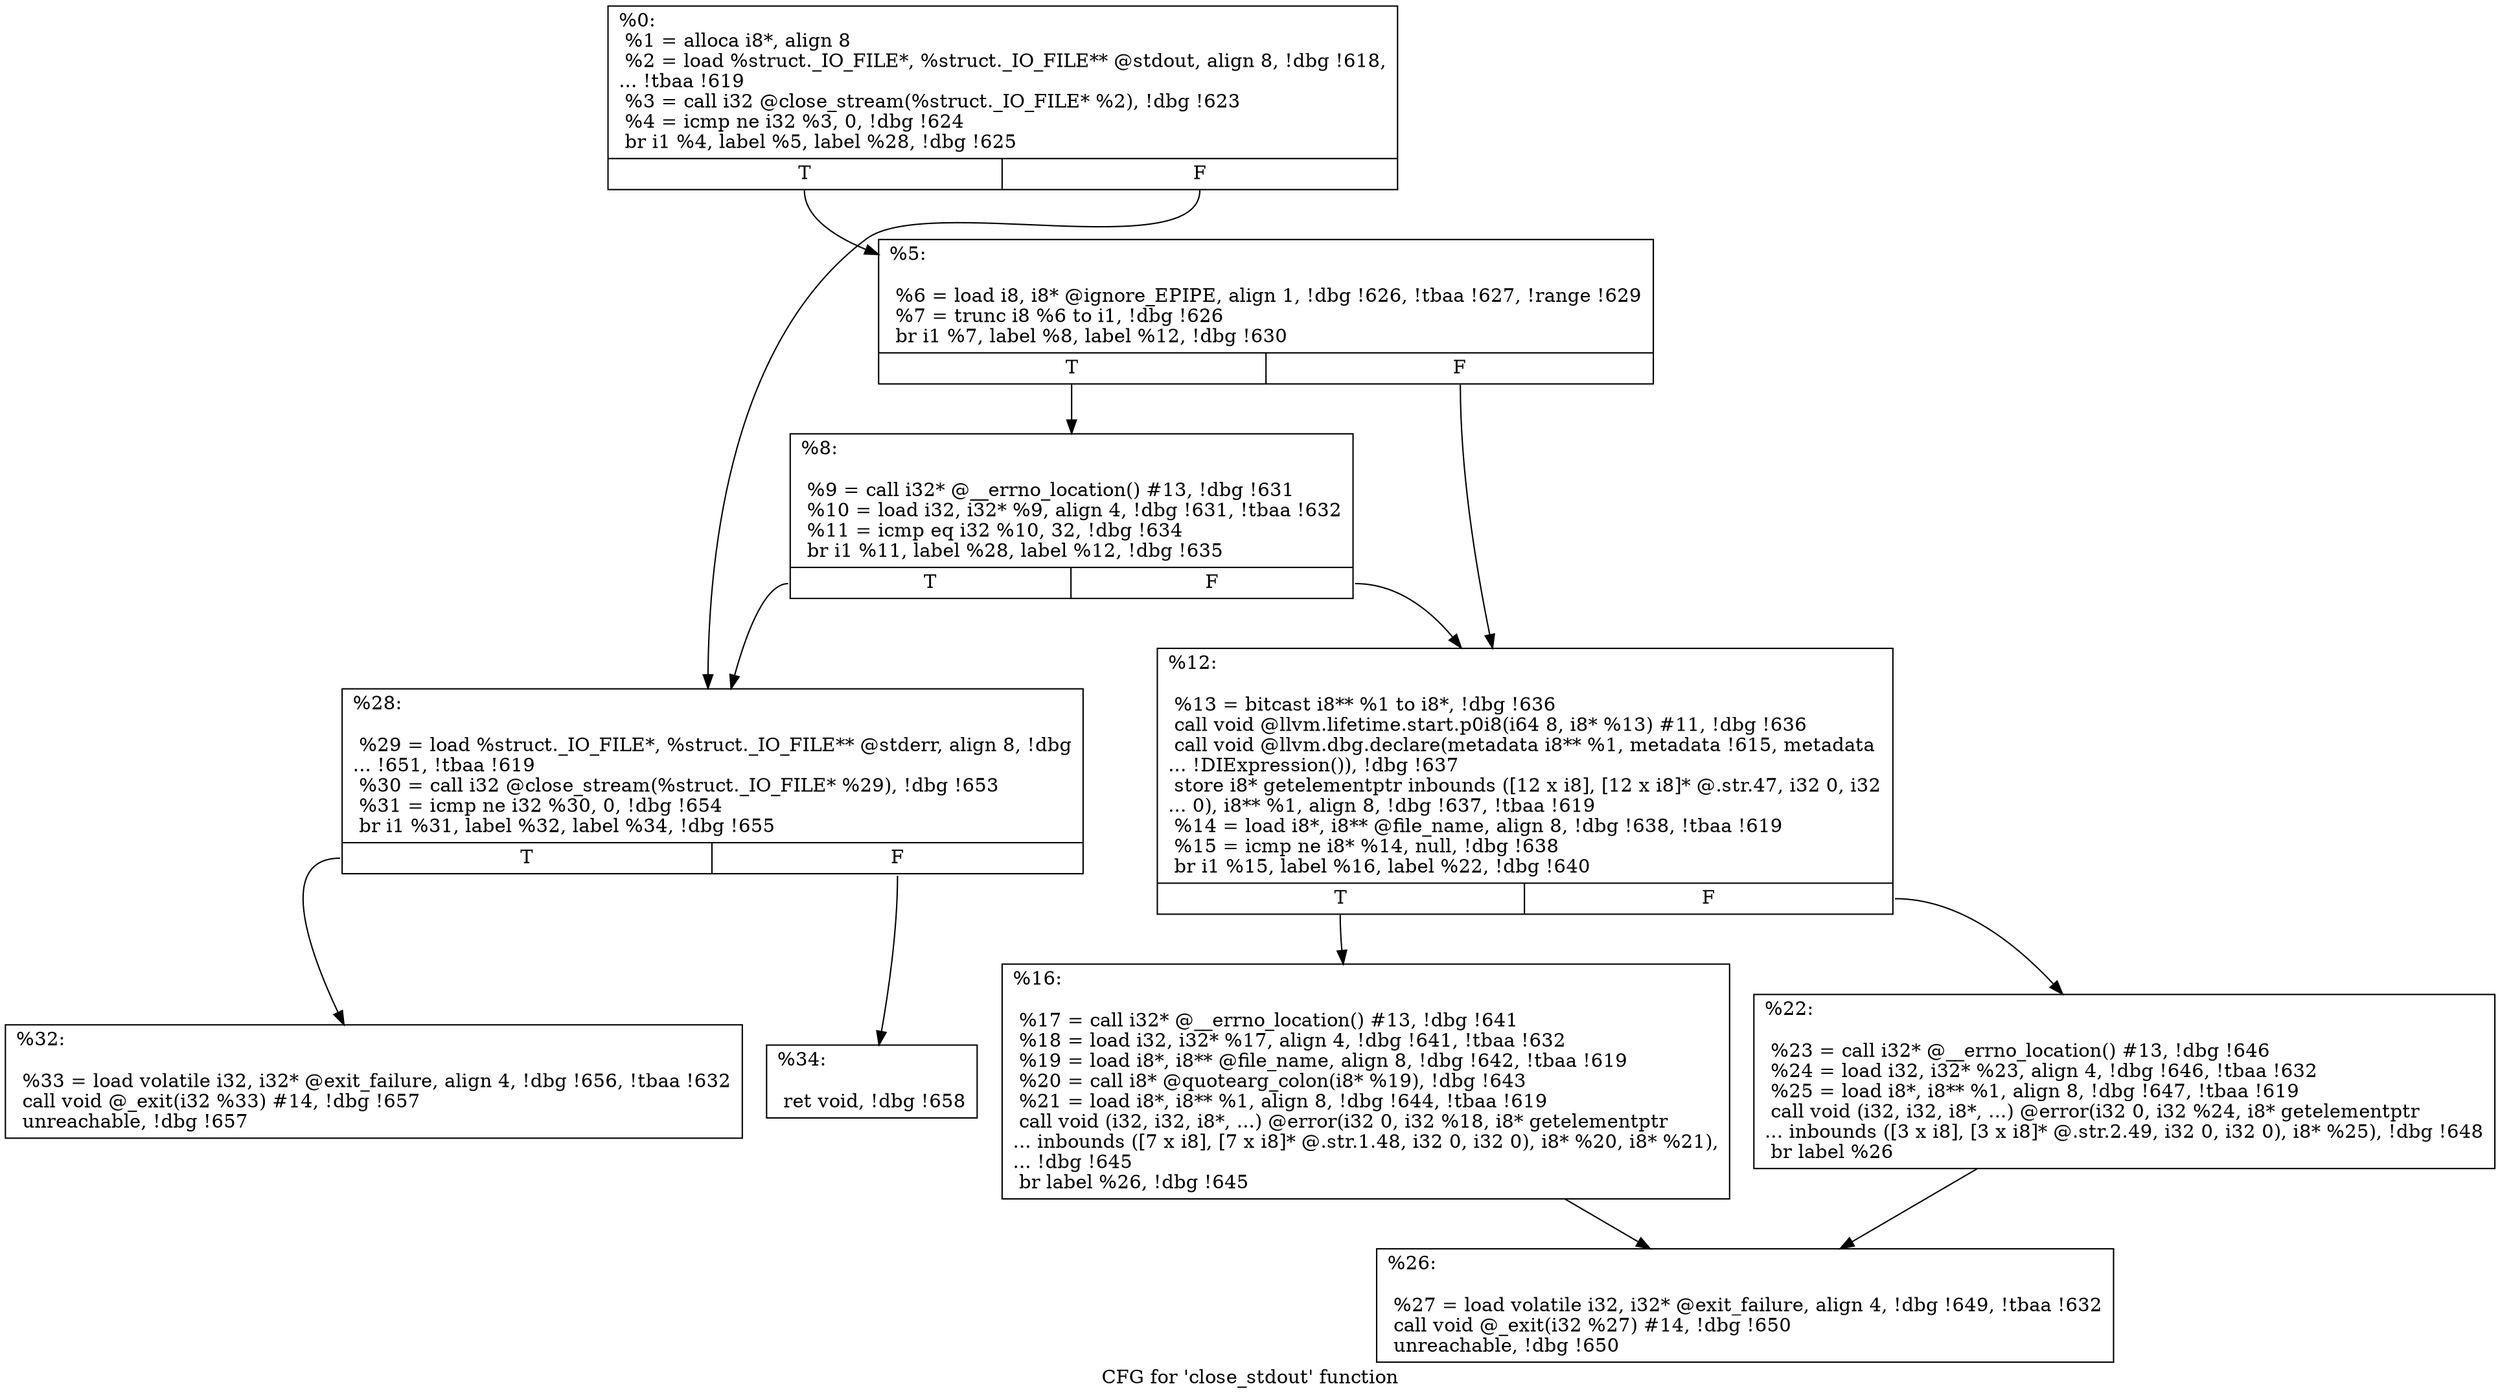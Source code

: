 digraph "CFG for 'close_stdout' function" {
	label="CFG for 'close_stdout' function";

	Node0x1411bf0 [shape=record,label="{%0:\l  %1 = alloca i8*, align 8\l  %2 = load %struct._IO_FILE*, %struct._IO_FILE** @stdout, align 8, !dbg !618,\l... !tbaa !619\l  %3 = call i32 @close_stream(%struct._IO_FILE* %2), !dbg !623\l  %4 = icmp ne i32 %3, 0, !dbg !624\l  br i1 %4, label %5, label %28, !dbg !625\l|{<s0>T|<s1>F}}"];
	Node0x1411bf0:s0 -> Node0x14123b0;
	Node0x1411bf0:s1 -> Node0x1412590;
	Node0x14123b0 [shape=record,label="{%5:\l\l  %6 = load i8, i8* @ignore_EPIPE, align 1, !dbg !626, !tbaa !627, !range !629\l  %7 = trunc i8 %6 to i1, !dbg !626\l  br i1 %7, label %8, label %12, !dbg !630\l|{<s0>T|<s1>F}}"];
	Node0x14123b0:s0 -> Node0x1412400;
	Node0x14123b0:s1 -> Node0x1412450;
	Node0x1412400 [shape=record,label="{%8:\l\l  %9 = call i32* @__errno_location() #13, !dbg !631\l  %10 = load i32, i32* %9, align 4, !dbg !631, !tbaa !632\l  %11 = icmp eq i32 %10, 32, !dbg !634\l  br i1 %11, label %28, label %12, !dbg !635\l|{<s0>T|<s1>F}}"];
	Node0x1412400:s0 -> Node0x1412590;
	Node0x1412400:s1 -> Node0x1412450;
	Node0x1412450 [shape=record,label="{%12:\l\l  %13 = bitcast i8** %1 to i8*, !dbg !636\l  call void @llvm.lifetime.start.p0i8(i64 8, i8* %13) #11, !dbg !636\l  call void @llvm.dbg.declare(metadata i8** %1, metadata !615, metadata\l... !DIExpression()), !dbg !637\l  store i8* getelementptr inbounds ([12 x i8], [12 x i8]* @.str.47, i32 0, i32\l... 0), i8** %1, align 8, !dbg !637, !tbaa !619\l  %14 = load i8*, i8** @file_name, align 8, !dbg !638, !tbaa !619\l  %15 = icmp ne i8* %14, null, !dbg !638\l  br i1 %15, label %16, label %22, !dbg !640\l|{<s0>T|<s1>F}}"];
	Node0x1412450:s0 -> Node0x14124a0;
	Node0x1412450:s1 -> Node0x14124f0;
	Node0x14124a0 [shape=record,label="{%16:\l\l  %17 = call i32* @__errno_location() #13, !dbg !641\l  %18 = load i32, i32* %17, align 4, !dbg !641, !tbaa !632\l  %19 = load i8*, i8** @file_name, align 8, !dbg !642, !tbaa !619\l  %20 = call i8* @quotearg_colon(i8* %19), !dbg !643\l  %21 = load i8*, i8** %1, align 8, !dbg !644, !tbaa !619\l  call void (i32, i32, i8*, ...) @error(i32 0, i32 %18, i8* getelementptr\l... inbounds ([7 x i8], [7 x i8]* @.str.1.48, i32 0, i32 0), i8* %20, i8* %21),\l... !dbg !645\l  br label %26, !dbg !645\l}"];
	Node0x14124a0 -> Node0x1412540;
	Node0x14124f0 [shape=record,label="{%22:\l\l  %23 = call i32* @__errno_location() #13, !dbg !646\l  %24 = load i32, i32* %23, align 4, !dbg !646, !tbaa !632\l  %25 = load i8*, i8** %1, align 8, !dbg !647, !tbaa !619\l  call void (i32, i32, i8*, ...) @error(i32 0, i32 %24, i8* getelementptr\l... inbounds ([3 x i8], [3 x i8]* @.str.2.49, i32 0, i32 0), i8* %25), !dbg !648\l  br label %26\l}"];
	Node0x14124f0 -> Node0x1412540;
	Node0x1412540 [shape=record,label="{%26:\l\l  %27 = load volatile i32, i32* @exit_failure, align 4, !dbg !649, !tbaa !632\l  call void @_exit(i32 %27) #14, !dbg !650\l  unreachable, !dbg !650\l}"];
	Node0x1412590 [shape=record,label="{%28:\l\l  %29 = load %struct._IO_FILE*, %struct._IO_FILE** @stderr, align 8, !dbg\l... !651, !tbaa !619\l  %30 = call i32 @close_stream(%struct._IO_FILE* %29), !dbg !653\l  %31 = icmp ne i32 %30, 0, !dbg !654\l  br i1 %31, label %32, label %34, !dbg !655\l|{<s0>T|<s1>F}}"];
	Node0x1412590:s0 -> Node0x14125e0;
	Node0x1412590:s1 -> Node0x1412630;
	Node0x14125e0 [shape=record,label="{%32:\l\l  %33 = load volatile i32, i32* @exit_failure, align 4, !dbg !656, !tbaa !632\l  call void @_exit(i32 %33) #14, !dbg !657\l  unreachable, !dbg !657\l}"];
	Node0x1412630 [shape=record,label="{%34:\l\l  ret void, !dbg !658\l}"];
}
